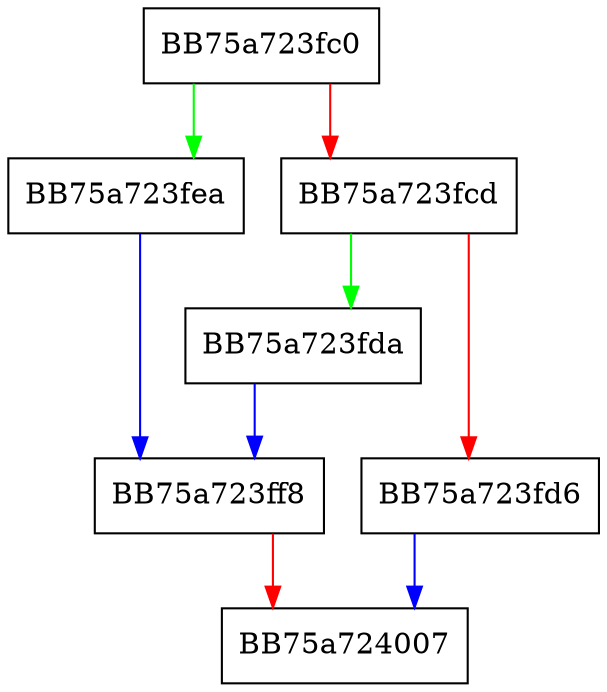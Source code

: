 digraph getPropByHash {
  node [shape="box"];
  graph [splines=ortho];
  BB75a723fc0 -> BB75a723fea [color="green"];
  BB75a723fc0 -> BB75a723fcd [color="red"];
  BB75a723fcd -> BB75a723fda [color="green"];
  BB75a723fcd -> BB75a723fd6 [color="red"];
  BB75a723fd6 -> BB75a724007 [color="blue"];
  BB75a723fda -> BB75a723ff8 [color="blue"];
  BB75a723fea -> BB75a723ff8 [color="blue"];
  BB75a723ff8 -> BB75a724007 [color="red"];
}